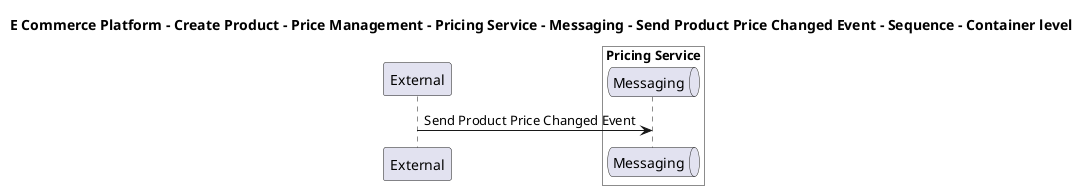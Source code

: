 @startuml

title E Commerce Platform - Create Product - Price Management - Pricing Service - Messaging - Send Product Price Changed Event - Sequence - Container level

participant "External" as C4InterFlow.SoftwareSystems.ExternalSystem

box "Pricing Service" #White
    queue "Messaging" as ECommercePlatform.CreateProduct.PriceManagement.SoftwareSystems.PricingService.Containers.Messaging
end box


C4InterFlow.SoftwareSystems.ExternalSystem -> ECommercePlatform.CreateProduct.PriceManagement.SoftwareSystems.PricingService.Containers.Messaging : Send Product Price Changed Event


@enduml

